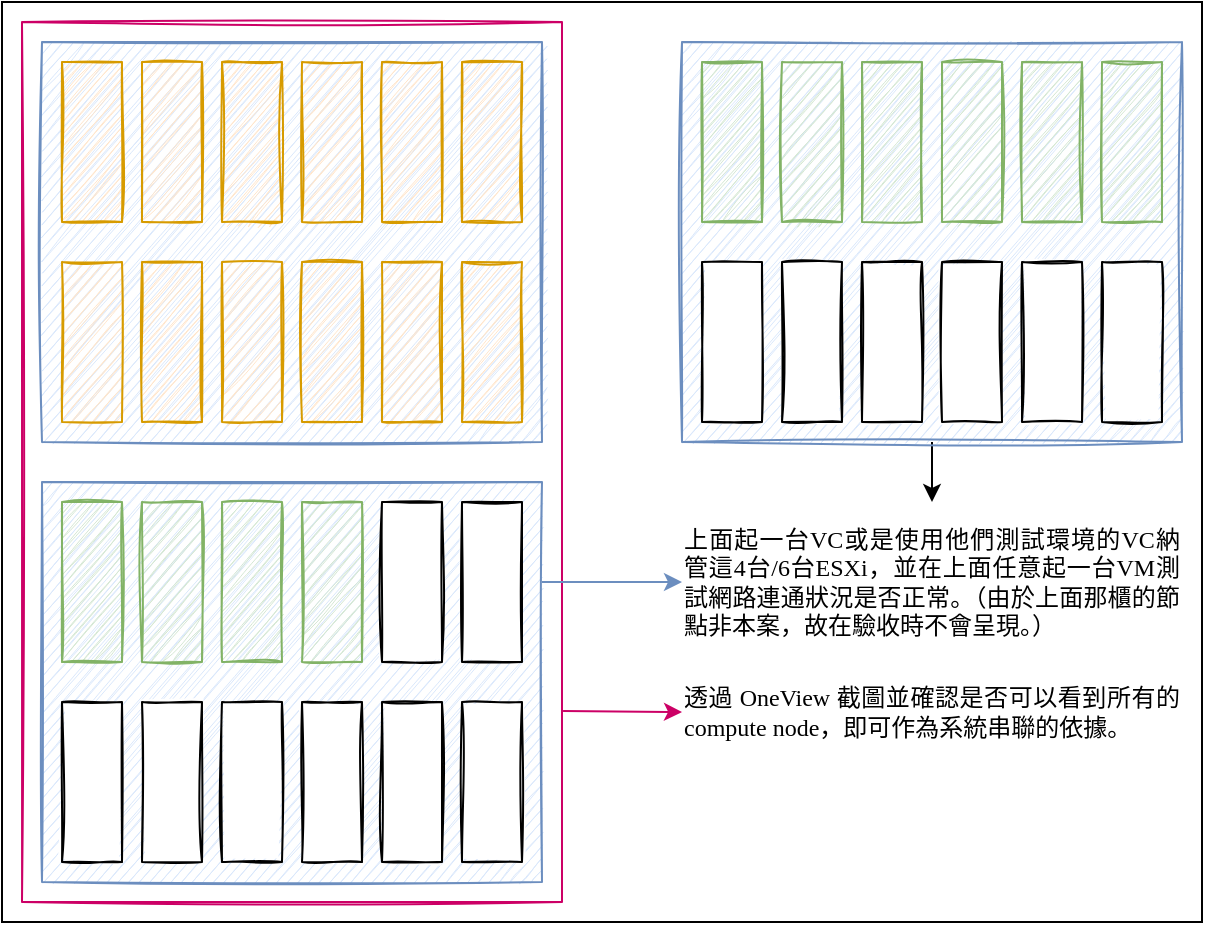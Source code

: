 <mxfile version="15.5.9" type="github">
  <diagram id="KMhJ4p_cnX6vTSukq6xK" name="Page-1">
    <mxGraphModel dx="1038" dy="564" grid="1" gridSize="10" guides="1" tooltips="1" connect="1" arrows="1" fold="1" page="1" pageScale="1" pageWidth="850" pageHeight="1100" math="0" shadow="0">
      <root>
        <mxCell id="0" />
        <mxCell id="1" parent="0" />
        <mxCell id="xfqGdabO5ufBIu-vAdxW-47" value="" style="rounded=0;whiteSpace=wrap;html=1;sketch=1;gradientColor=none;align=left;strokeColor=#CC0066;" vertex="1" parent="1">
          <mxGeometry x="110" y="30" width="270" height="440" as="geometry" />
        </mxCell>
        <mxCell id="xfqGdabO5ufBIu-vAdxW-8" value="" style="rounded=0;whiteSpace=wrap;html=1;sketch=1;fillColor=#dae8fc;strokeColor=#6c8ebf;" vertex="1" parent="1">
          <mxGeometry x="120" y="40" width="250" height="200" as="geometry" />
        </mxCell>
        <mxCell id="xfqGdabO5ufBIu-vAdxW-4" value="" style="rounded=0;whiteSpace=wrap;html=1;sketch=1;fillColor=#ffe6cc;strokeColor=#d79b00;" vertex="1" parent="1">
          <mxGeometry x="130" y="50" width="30" height="80" as="geometry" />
        </mxCell>
        <mxCell id="xfqGdabO5ufBIu-vAdxW-5" value="" style="rounded=0;whiteSpace=wrap;html=1;sketch=1;fillColor=#ffe6cc;strokeColor=#d79b00;" vertex="1" parent="1">
          <mxGeometry x="170" y="50" width="30" height="80" as="geometry" />
        </mxCell>
        <mxCell id="xfqGdabO5ufBIu-vAdxW-6" value="" style="rounded=0;whiteSpace=wrap;html=1;sketch=1;fillColor=#ffe6cc;strokeColor=#d79b00;" vertex="1" parent="1">
          <mxGeometry x="210" y="50" width="30" height="80" as="geometry" />
        </mxCell>
        <mxCell id="xfqGdabO5ufBIu-vAdxW-7" value="" style="rounded=0;whiteSpace=wrap;html=1;sketch=1;fillColor=#ffe6cc;strokeColor=#d79b00;" vertex="1" parent="1">
          <mxGeometry x="250" y="50" width="30" height="80" as="geometry" />
        </mxCell>
        <mxCell id="xfqGdabO5ufBIu-vAdxW-9" value="" style="rounded=0;whiteSpace=wrap;html=1;sketch=1;fillColor=#ffe6cc;strokeColor=#d79b00;" vertex="1" parent="1">
          <mxGeometry x="330" y="50" width="30" height="80" as="geometry" />
        </mxCell>
        <mxCell id="xfqGdabO5ufBIu-vAdxW-10" value="" style="rounded=0;whiteSpace=wrap;html=1;sketch=1;fillColor=#ffe6cc;strokeColor=#d79b00;" vertex="1" parent="1">
          <mxGeometry x="290" y="50" width="30" height="80" as="geometry" />
        </mxCell>
        <mxCell id="xfqGdabO5ufBIu-vAdxW-11" value="" style="rounded=0;whiteSpace=wrap;html=1;sketch=1;fillColor=#ffe6cc;strokeColor=#d79b00;" vertex="1" parent="1">
          <mxGeometry x="130" y="150" width="30" height="80" as="geometry" />
        </mxCell>
        <mxCell id="xfqGdabO5ufBIu-vAdxW-12" value="" style="rounded=0;whiteSpace=wrap;html=1;sketch=1;fillColor=#ffe6cc;strokeColor=#d79b00;" vertex="1" parent="1">
          <mxGeometry x="170" y="150" width="30" height="80" as="geometry" />
        </mxCell>
        <mxCell id="xfqGdabO5ufBIu-vAdxW-13" value="" style="rounded=0;whiteSpace=wrap;html=1;sketch=1;fillColor=#ffe6cc;strokeColor=#d79b00;" vertex="1" parent="1">
          <mxGeometry x="210" y="150" width="30" height="80" as="geometry" />
        </mxCell>
        <mxCell id="xfqGdabO5ufBIu-vAdxW-14" value="" style="rounded=0;whiteSpace=wrap;html=1;sketch=1;fillColor=#ffe6cc;strokeColor=#d79b00;" vertex="1" parent="1">
          <mxGeometry x="250" y="150" width="30" height="80" as="geometry" />
        </mxCell>
        <mxCell id="xfqGdabO5ufBIu-vAdxW-15" value="" style="rounded=0;whiteSpace=wrap;html=1;sketch=1;fillColor=#ffe6cc;strokeColor=#d79b00;" vertex="1" parent="1">
          <mxGeometry x="330" y="150" width="30" height="80" as="geometry" />
        </mxCell>
        <mxCell id="xfqGdabO5ufBIu-vAdxW-16" value="" style="rounded=0;whiteSpace=wrap;html=1;sketch=1;fillColor=#ffe6cc;strokeColor=#d79b00;" vertex="1" parent="1">
          <mxGeometry x="290" y="150" width="30" height="80" as="geometry" />
        </mxCell>
        <mxCell id="xfqGdabO5ufBIu-vAdxW-45" style="edgeStyle=orthogonalEdgeStyle;rounded=0;orthogonalLoop=1;jettySize=auto;html=1;exitX=1;exitY=0.25;exitDx=0;exitDy=0;strokeColor=#6C8EBF;entryX=0;entryY=0.5;entryDx=0;entryDy=0;" edge="1" parent="1" source="xfqGdabO5ufBIu-vAdxW-17" target="xfqGdabO5ufBIu-vAdxW-46">
          <mxGeometry relative="1" as="geometry">
            <mxPoint x="440" y="360" as="targetPoint" />
            <Array as="points">
              <mxPoint x="430" y="310" />
              <mxPoint x="430" y="310" />
            </Array>
          </mxGeometry>
        </mxCell>
        <mxCell id="xfqGdabO5ufBIu-vAdxW-17" value="" style="rounded=0;whiteSpace=wrap;html=1;sketch=1;fillColor=#dae8fc;strokeColor=#6c8ebf;" vertex="1" parent="1">
          <mxGeometry x="120" y="260" width="250" height="200" as="geometry" />
        </mxCell>
        <mxCell id="xfqGdabO5ufBIu-vAdxW-18" value="" style="rounded=0;whiteSpace=wrap;html=1;sketch=1;fillColor=#d5e8d4;strokeColor=#82b366;" vertex="1" parent="1">
          <mxGeometry x="130" y="270" width="30" height="80" as="geometry" />
        </mxCell>
        <mxCell id="xfqGdabO5ufBIu-vAdxW-19" value="" style="rounded=0;whiteSpace=wrap;html=1;sketch=1;fillColor=#d5e8d4;strokeColor=#82b366;" vertex="1" parent="1">
          <mxGeometry x="170" y="270" width="30" height="80" as="geometry" />
        </mxCell>
        <mxCell id="xfqGdabO5ufBIu-vAdxW-20" value="" style="rounded=0;whiteSpace=wrap;html=1;sketch=1;fillColor=#d5e8d4;strokeColor=#82b366;" vertex="1" parent="1">
          <mxGeometry x="210" y="270" width="30" height="80" as="geometry" />
        </mxCell>
        <mxCell id="xfqGdabO5ufBIu-vAdxW-21" value="" style="rounded=0;whiteSpace=wrap;html=1;sketch=1;fillColor=#d5e8d4;strokeColor=#82b366;" vertex="1" parent="1">
          <mxGeometry x="250" y="270" width="30" height="80" as="geometry" />
        </mxCell>
        <mxCell id="xfqGdabO5ufBIu-vAdxW-22" value="" style="rounded=0;whiteSpace=wrap;html=1;sketch=1;gradientColor=none;" vertex="1" parent="1">
          <mxGeometry x="330" y="270" width="30" height="80" as="geometry" />
        </mxCell>
        <mxCell id="xfqGdabO5ufBIu-vAdxW-23" value="" style="rounded=0;whiteSpace=wrap;html=1;sketch=1;gradientColor=none;" vertex="1" parent="1">
          <mxGeometry x="290" y="270" width="30" height="80" as="geometry" />
        </mxCell>
        <mxCell id="xfqGdabO5ufBIu-vAdxW-24" value="" style="rounded=0;whiteSpace=wrap;html=1;sketch=1;gradientColor=none;" vertex="1" parent="1">
          <mxGeometry x="130" y="370" width="30" height="80" as="geometry" />
        </mxCell>
        <mxCell id="xfqGdabO5ufBIu-vAdxW-25" value="" style="rounded=0;whiteSpace=wrap;html=1;sketch=1;gradientColor=none;" vertex="1" parent="1">
          <mxGeometry x="170" y="370" width="30" height="80" as="geometry" />
        </mxCell>
        <mxCell id="xfqGdabO5ufBIu-vAdxW-26" value="" style="rounded=0;whiteSpace=wrap;html=1;sketch=1;gradientColor=none;" vertex="1" parent="1">
          <mxGeometry x="210" y="370" width="30" height="80" as="geometry" />
        </mxCell>
        <mxCell id="xfqGdabO5ufBIu-vAdxW-27" value="" style="rounded=0;whiteSpace=wrap;html=1;sketch=1;gradientColor=none;" vertex="1" parent="1">
          <mxGeometry x="250" y="370" width="30" height="80" as="geometry" />
        </mxCell>
        <mxCell id="xfqGdabO5ufBIu-vAdxW-28" value="" style="rounded=0;whiteSpace=wrap;html=1;sketch=1;gradientColor=none;" vertex="1" parent="1">
          <mxGeometry x="330" y="370" width="30" height="80" as="geometry" />
        </mxCell>
        <mxCell id="xfqGdabO5ufBIu-vAdxW-29" value="" style="rounded=0;whiteSpace=wrap;html=1;sketch=1;gradientColor=none;" vertex="1" parent="1">
          <mxGeometry x="290" y="370" width="30" height="80" as="geometry" />
        </mxCell>
        <mxCell id="xfqGdabO5ufBIu-vAdxW-48" style="edgeStyle=orthogonalEdgeStyle;rounded=0;orthogonalLoop=1;jettySize=auto;html=1;exitX=0.5;exitY=1;exitDx=0;exitDy=0;entryX=0.5;entryY=0;entryDx=0;entryDy=0;" edge="1" parent="1" source="xfqGdabO5ufBIu-vAdxW-30" target="xfqGdabO5ufBIu-vAdxW-46">
          <mxGeometry relative="1" as="geometry" />
        </mxCell>
        <mxCell id="xfqGdabO5ufBIu-vAdxW-30" value="" style="rounded=0;whiteSpace=wrap;html=1;sketch=1;fillColor=#dae8fc;strokeColor=#6c8ebf;" vertex="1" parent="1">
          <mxGeometry x="440" y="40" width="250" height="200" as="geometry" />
        </mxCell>
        <mxCell id="xfqGdabO5ufBIu-vAdxW-31" value="" style="rounded=0;whiteSpace=wrap;html=1;sketch=1;fillColor=#d5e8d4;strokeColor=#82b366;" vertex="1" parent="1">
          <mxGeometry x="450" y="50" width="30" height="80" as="geometry" />
        </mxCell>
        <mxCell id="xfqGdabO5ufBIu-vAdxW-32" value="" style="rounded=0;whiteSpace=wrap;html=1;sketch=1;fillColor=#d5e8d4;strokeColor=#82b366;" vertex="1" parent="1">
          <mxGeometry x="490" y="50" width="30" height="80" as="geometry" />
        </mxCell>
        <mxCell id="xfqGdabO5ufBIu-vAdxW-33" value="" style="rounded=0;whiteSpace=wrap;html=1;sketch=1;fillColor=#d5e8d4;strokeColor=#82b366;" vertex="1" parent="1">
          <mxGeometry x="530" y="50" width="30" height="80" as="geometry" />
        </mxCell>
        <mxCell id="xfqGdabO5ufBIu-vAdxW-34" value="" style="rounded=0;whiteSpace=wrap;html=1;sketch=1;fillColor=#d5e8d4;strokeColor=#82b366;" vertex="1" parent="1">
          <mxGeometry x="570" y="50" width="30" height="80" as="geometry" />
        </mxCell>
        <mxCell id="xfqGdabO5ufBIu-vAdxW-35" value="" style="rounded=0;whiteSpace=wrap;html=1;sketch=1;fillColor=#d5e8d4;strokeColor=#82b366;" vertex="1" parent="1">
          <mxGeometry x="650" y="50" width="30" height="80" as="geometry" />
        </mxCell>
        <mxCell id="xfqGdabO5ufBIu-vAdxW-36" value="" style="rounded=0;whiteSpace=wrap;html=1;sketch=1;fillColor=#d5e8d4;strokeColor=#82b366;" vertex="1" parent="1">
          <mxGeometry x="610" y="50" width="30" height="80" as="geometry" />
        </mxCell>
        <mxCell id="xfqGdabO5ufBIu-vAdxW-37" value="" style="rounded=0;whiteSpace=wrap;html=1;sketch=1;gradientColor=none;" vertex="1" parent="1">
          <mxGeometry x="450" y="150" width="30" height="80" as="geometry" />
        </mxCell>
        <mxCell id="xfqGdabO5ufBIu-vAdxW-38" value="" style="rounded=0;whiteSpace=wrap;html=1;sketch=1;gradientColor=none;" vertex="1" parent="1">
          <mxGeometry x="490" y="150" width="30" height="80" as="geometry" />
        </mxCell>
        <mxCell id="xfqGdabO5ufBIu-vAdxW-39" value="" style="rounded=0;whiteSpace=wrap;html=1;sketch=1;gradientColor=none;" vertex="1" parent="1">
          <mxGeometry x="530" y="150" width="30" height="80" as="geometry" />
        </mxCell>
        <mxCell id="xfqGdabO5ufBIu-vAdxW-40" value="" style="rounded=0;whiteSpace=wrap;html=1;sketch=1;gradientColor=none;" vertex="1" parent="1">
          <mxGeometry x="570" y="150" width="30" height="80" as="geometry" />
        </mxCell>
        <mxCell id="xfqGdabO5ufBIu-vAdxW-41" value="" style="rounded=0;whiteSpace=wrap;html=1;sketch=1;gradientColor=none;" vertex="1" parent="1">
          <mxGeometry x="650" y="150" width="30" height="80" as="geometry" />
        </mxCell>
        <mxCell id="xfqGdabO5ufBIu-vAdxW-42" value="" style="rounded=0;whiteSpace=wrap;html=1;sketch=1;gradientColor=none;" vertex="1" parent="1">
          <mxGeometry x="610" y="150" width="30" height="80" as="geometry" />
        </mxCell>
        <mxCell id="xfqGdabO5ufBIu-vAdxW-46" value="&lt;div align=&quot;justify&quot;&gt;上面起一台VC或是使用他們測試環境的VC納管這4台/6台ESXi，並在上面任意起一台VM測試網路連通狀況是否正常。（由於上面那櫃的節點非本案，故在驗收時不會呈現。）&lt;br&gt;&lt;/div&gt;" style="text;html=1;strokeColor=none;fillColor=none;align=center;verticalAlign=middle;whiteSpace=wrap;rounded=0;sketch=1;fontFamily=微軟正黑體;" vertex="1" parent="1">
          <mxGeometry x="440" y="270" width="250" height="80" as="geometry" />
        </mxCell>
        <mxCell id="xfqGdabO5ufBIu-vAdxW-50" value="&lt;div align=&quot;justify&quot;&gt;透過 OneView 截圖並確認是否可以看到所有的compute node，即可作為系統串聯的依據。&lt;/div&gt;" style="text;html=1;strokeColor=none;fillColor=none;align=center;verticalAlign=middle;whiteSpace=wrap;rounded=0;sketch=1;fontFamily=微軟正黑體;" vertex="1" parent="1">
          <mxGeometry x="440" y="350" width="250" height="50" as="geometry" />
        </mxCell>
        <mxCell id="xfqGdabO5ufBIu-vAdxW-51" value="" style="endArrow=classic;html=1;rounded=0;fontFamily=微軟正黑體;strokeColor=#CC0066;entryX=0;entryY=0.5;entryDx=0;entryDy=0;exitX=1.002;exitY=0.783;exitDx=0;exitDy=0;exitPerimeter=0;" edge="1" parent="1" source="xfqGdabO5ufBIu-vAdxW-47" target="xfqGdabO5ufBIu-vAdxW-50">
          <mxGeometry width="50" height="50" relative="1" as="geometry">
            <mxPoint x="390" y="390" as="sourcePoint" />
            <mxPoint x="440" y="340" as="targetPoint" />
          </mxGeometry>
        </mxCell>
        <mxCell id="xfqGdabO5ufBIu-vAdxW-52" value="" style="rounded=0;whiteSpace=wrap;html=1;sketch=0;fontFamily=微軟正黑體;align=left;fillColor=none;" vertex="1" parent="1">
          <mxGeometry x="100" y="20" width="600" height="460" as="geometry" />
        </mxCell>
      </root>
    </mxGraphModel>
  </diagram>
</mxfile>
